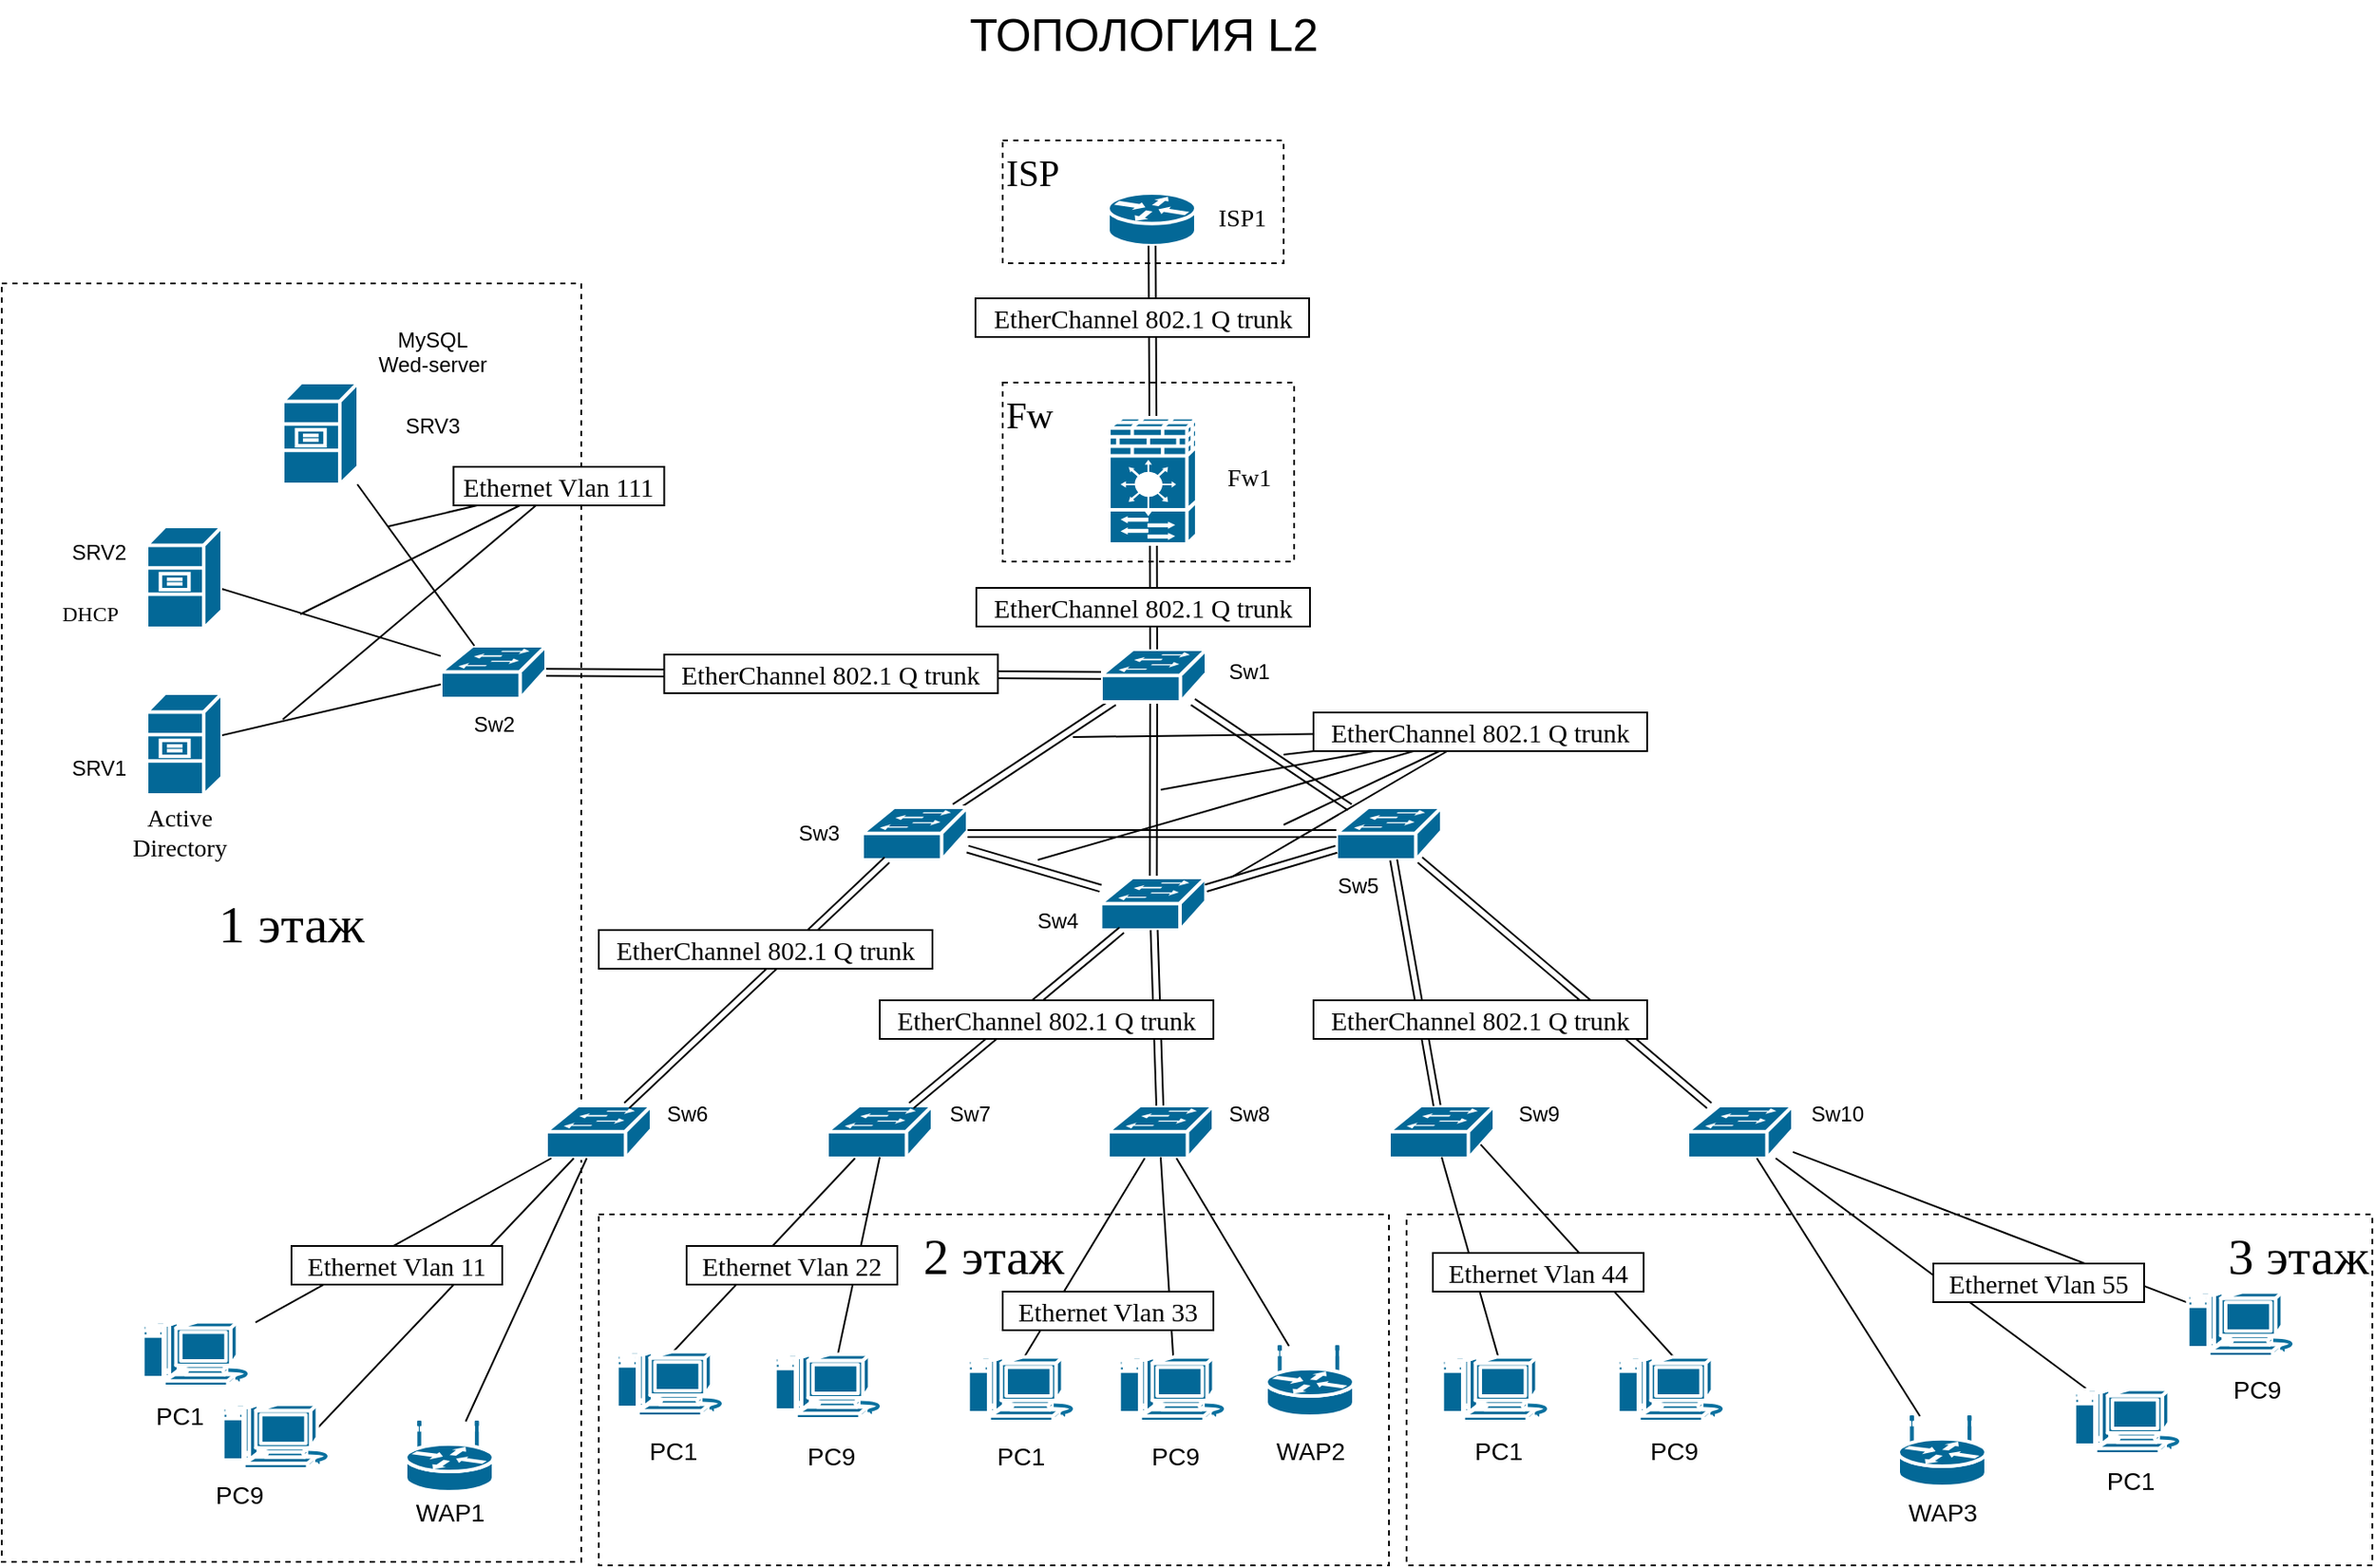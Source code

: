 <mxfile version="24.3.1" type="google">
  <diagram name="Страница — 1" id="L74SnRRmwq9o9S75lbGC">
    <mxGraphModel grid="1" page="1" gridSize="10" guides="1" tooltips="1" connect="1" arrows="1" fold="1" pageScale="1" pageWidth="827" pageHeight="1169" math="0" shadow="0">
      <root>
        <mxCell id="0" />
        <mxCell id="1" parent="0" />
        <mxCell id="Topvc_GikGIYlu4mbmXo-44" value="&lt;div style=&quot;&quot;&gt;&lt;span style=&quot;font-size: 29px; background-color: initial;&quot;&gt;3 этаж&lt;/span&gt;&lt;/div&gt;" style="rounded=0;whiteSpace=wrap;html=1;dashed=1;verticalAlign=top;fontFamily=Times New Roman;align=right;" vertex="1" parent="1">
          <mxGeometry x="510" y="882" width="550" height="200" as="geometry" />
        </mxCell>
        <mxCell id="Topvc_GikGIYlu4mbmXo-43" value="&lt;font style=&quot;font-size: 29px;&quot;&gt;2 этаж&lt;/font&gt;" style="rounded=0;whiteSpace=wrap;html=1;dashed=1;verticalAlign=top;fontFamily=Times New Roman;" vertex="1" parent="1">
          <mxGeometry x="50" y="882" width="450" height="200" as="geometry" />
        </mxCell>
        <mxCell id="Topvc_GikGIYlu4mbmXo-42" value="&lt;font style=&quot;font-size: 30px;&quot; face=&quot;Times New Roman&quot;&gt;1 этаж&lt;/font&gt;" style="rounded=0;whiteSpace=wrap;html=1;dashed=1;" vertex="1" parent="1">
          <mxGeometry x="-290" y="351.5" width="330" height="728.5" as="geometry" />
        </mxCell>
        <mxCell id="Topvc_GikGIYlu4mbmXo-4" value="&lt;font style=&quot;font-size: 21px;&quot; face=&quot;Times New Roman&quot;&gt;Fw&lt;/font&gt;" style="rounded=0;whiteSpace=wrap;html=1;dashed=1;verticalAlign=top;align=left;" vertex="1" parent="1">
          <mxGeometry x="280" y="408" width="166" height="102" as="geometry" />
        </mxCell>
        <mxCell id="Topvc_GikGIYlu4mbmXo-2" value="&lt;font style=&quot;font-size: 21px;&quot; face=&quot;Times New Roman&quot;&gt;ISP&lt;/font&gt;" style="rounded=0;whiteSpace=wrap;html=1;dashed=1;verticalAlign=top;align=left;" vertex="1" parent="1">
          <mxGeometry x="280" y="270" width="160" height="70" as="geometry" />
        </mxCell>
        <mxCell id="QaenVO4siS9VH7mCYYPl-3" value="" style="shape=mxgraph.cisco.routers.wireless_router;sketch=0;html=1;pointerEvents=1;dashed=0;fillColor=#036897;strokeColor=#ffffff;strokeWidth=2;verticalLabelPosition=bottom;verticalAlign=top;align=center;outlineConnect=0;" vertex="1" parent="1">
          <mxGeometry x="-60" y="1000" width="50" height="40" as="geometry" />
        </mxCell>
        <mxCell id="QaenVO4siS9VH7mCYYPl-4" value="" style="shape=mxgraph.cisco.switches.workgroup_switch;sketch=0;html=1;pointerEvents=1;dashed=0;fillColor=#036897;strokeColor=#ffffff;strokeWidth=2;verticalLabelPosition=bottom;verticalAlign=top;align=center;outlineConnect=0;" vertex="1" parent="1">
          <mxGeometry x="20" y="820" width="60" height="30" as="geometry" />
        </mxCell>
        <mxCell id="QaenVO4siS9VH7mCYYPl-14" value="" style="shape=mxgraph.cisco.routers.router;sketch=0;html=1;pointerEvents=1;dashed=0;fillColor=#036897;strokeColor=#ffffff;strokeWidth=2;verticalLabelPosition=bottom;verticalAlign=top;align=center;outlineConnect=0;" vertex="1" parent="1">
          <mxGeometry x="340" y="300" width="50" height="30" as="geometry" />
        </mxCell>
        <mxCell id="QaenVO4siS9VH7mCYYPl-16" value="" style="shape=mxgraph.cisco.switches.workgroup_switch;sketch=0;html=1;pointerEvents=1;dashed=0;fillColor=#036897;strokeColor=#ffffff;strokeWidth=2;verticalLabelPosition=bottom;verticalAlign=top;align=center;outlineConnect=0;" vertex="1" parent="1">
          <mxGeometry x="180" y="820" width="60" height="30" as="geometry" />
        </mxCell>
        <mxCell id="QaenVO4siS9VH7mCYYPl-17" value="" style="shape=mxgraph.cisco.switches.workgroup_switch;sketch=0;html=1;pointerEvents=1;dashed=0;fillColor=#036897;strokeColor=#ffffff;strokeWidth=2;verticalLabelPosition=bottom;verticalAlign=top;align=center;outlineConnect=0;" vertex="1" parent="1">
          <mxGeometry x="340" y="820" width="60" height="30" as="geometry" />
        </mxCell>
        <mxCell id="QaenVO4siS9VH7mCYYPl-18" value="" style="shape=mxgraph.cisco.switches.workgroup_switch;sketch=0;html=1;pointerEvents=1;dashed=0;fillColor=#036897;strokeColor=#ffffff;strokeWidth=2;verticalLabelPosition=bottom;verticalAlign=top;align=center;outlineConnect=0;" vertex="1" parent="1">
          <mxGeometry x="500" y="820" width="60" height="30" as="geometry" />
        </mxCell>
        <mxCell id="QaenVO4siS9VH7mCYYPl-19" value="" style="shape=mxgraph.cisco.switches.workgroup_switch;sketch=0;html=1;pointerEvents=1;dashed=0;fillColor=#036897;strokeColor=#ffffff;strokeWidth=2;verticalLabelPosition=bottom;verticalAlign=top;align=center;outlineConnect=0;" vertex="1" parent="1">
          <mxGeometry x="670" y="820" width="60" height="30" as="geometry" />
        </mxCell>
        <mxCell id="QaenVO4siS9VH7mCYYPl-20" value="" style="shape=mxgraph.cisco.routers.wireless_router;sketch=0;html=1;pointerEvents=1;dashed=0;fillColor=#036897;strokeColor=#ffffff;strokeWidth=2;verticalLabelPosition=bottom;verticalAlign=top;align=center;outlineConnect=0;" vertex="1" parent="1">
          <mxGeometry x="790" y="997" width="50" height="40" as="geometry" />
        </mxCell>
        <mxCell id="QaenVO4siS9VH7mCYYPl-21" value="" style="shape=mxgraph.cisco.routers.wireless_router;sketch=0;html=1;pointerEvents=1;dashed=0;fillColor=#036897;strokeColor=#ffffff;strokeWidth=2;verticalLabelPosition=bottom;verticalAlign=top;align=center;outlineConnect=0;" vertex="1" parent="1">
          <mxGeometry x="430" y="957" width="50" height="40" as="geometry" />
        </mxCell>
        <mxCell id="QaenVO4siS9VH7mCYYPl-34" value="" style="endArrow=none;html=1;rounded=0;shape=link;" edge="1" parent="1" source="SH7mHOmY0YoXLgwf_8YF-17" target="mweBj8knnKhivHX_sm4Q-7">
          <mxGeometry width="50" height="50" relative="1" as="geometry">
            <mxPoint x="430" y="640" as="sourcePoint" />
            <mxPoint x="480" y="590" as="targetPoint" />
          </mxGeometry>
        </mxCell>
        <mxCell id="QaenVO4siS9VH7mCYYPl-35" value="" style="endArrow=none;html=1;rounded=0;shape=link;" edge="1" parent="1" source="mweBj8knnKhivHX_sm4Q-6" target="SH7mHOmY0YoXLgwf_8YF-17">
          <mxGeometry width="50" height="50" relative="1" as="geometry">
            <mxPoint x="210" y="600" as="sourcePoint" />
            <mxPoint x="260" y="550" as="targetPoint" />
          </mxGeometry>
        </mxCell>
        <mxCell id="QaenVO4siS9VH7mCYYPl-38" style="edgeStyle=orthogonalEdgeStyle;rounded=0;orthogonalLoop=1;jettySize=auto;html=1;exitX=0.5;exitY=1;exitDx=0;exitDy=0;exitPerimeter=0;" edge="1" parent="1" source="QaenVO4siS9VH7mCYYPl-21" target="QaenVO4siS9VH7mCYYPl-21">
          <mxGeometry relative="1" as="geometry" />
        </mxCell>
        <mxCell id="QaenVO4siS9VH7mCYYPl-40" value="" style="endArrow=none;html=1;rounded=0;shape=link;" edge="1" parent="1" source="mweBj8knnKhivHX_sm4Q-8" target="SH7mHOmY0YoXLgwf_8YF-17">
          <mxGeometry width="50" height="50" relative="1" as="geometry">
            <mxPoint x="230" y="600" as="sourcePoint" />
            <mxPoint x="280" y="550" as="targetPoint" />
          </mxGeometry>
        </mxCell>
        <mxCell id="QaenVO4siS9VH7mCYYPl-41" value="" style="endArrow=none;html=1;rounded=0;entryX=0.5;entryY=1;entryDx=0;entryDy=0;entryPerimeter=0;" edge="1" parent="1" source="QaenVO4siS9VH7mCYYPl-4" target="hCA_CuVUp_1DTXwcT2jg-3">
          <mxGeometry width="50" height="50" relative="1" as="geometry">
            <mxPoint x="-10" y="1008.741" as="sourcePoint" />
            <mxPoint x="5" y="960" as="targetPoint" />
          </mxGeometry>
        </mxCell>
        <mxCell id="QaenVO4siS9VH7mCYYPl-42" value="" style="endArrow=none;html=1;rounded=0;" edge="1" parent="1" source="QaenVO4siS9VH7mCYYPl-4" target="hCA_CuVUp_1DTXwcT2jg-2">
          <mxGeometry width="50" height="50" relative="1" as="geometry">
            <mxPoint x="-10" y="1015" as="sourcePoint" />
            <mxPoint x="-79.25" y="980" as="targetPoint" />
          </mxGeometry>
        </mxCell>
        <mxCell id="QaenVO4siS9VH7mCYYPl-43" value="" style="endArrow=none;html=1;rounded=0;" edge="1" parent="1" source="QaenVO4siS9VH7mCYYPl-3" target="QaenVO4siS9VH7mCYYPl-4">
          <mxGeometry width="50" height="50" relative="1" as="geometry">
            <mxPoint x="160" y="990" as="sourcePoint" />
            <mxPoint x="7.772" y="1000" as="targetPoint" />
          </mxGeometry>
        </mxCell>
        <mxCell id="QaenVO4siS9VH7mCYYPl-44" value="" style="endArrow=none;html=1;rounded=0;exitX=0.5;exitY=0.01;exitDx=0;exitDy=0;exitPerimeter=0;" edge="1" parent="1" source="hCA_CuVUp_1DTXwcT2jg-4" target="QaenVO4siS9VH7mCYYPl-16">
          <mxGeometry width="50" height="50" relative="1" as="geometry">
            <mxPoint x="140" y="940" as="sourcePoint" />
            <mxPoint x="310" y="840" as="targetPoint" />
          </mxGeometry>
        </mxCell>
        <mxCell id="QaenVO4siS9VH7mCYYPl-45" value="" style="endArrow=none;html=1;rounded=0;entryX=0.5;entryY=0.98;entryDx=0;entryDy=0;entryPerimeter=0;" edge="1" parent="1" source="hCA_CuVUp_1DTXwcT2jg-5" target="QaenVO4siS9VH7mCYYPl-16">
          <mxGeometry width="50" height="50" relative="1" as="geometry">
            <mxPoint x="335" y="930.0" as="sourcePoint" />
            <mxPoint x="420" y="720" as="targetPoint" />
          </mxGeometry>
        </mxCell>
        <mxCell id="QaenVO4siS9VH7mCYYPl-46" value="" style="endArrow=none;html=1;rounded=0;exitX=0.5;exitY=0.01;exitDx=0;exitDy=0;exitPerimeter=0;" edge="1" parent="1" source="hCA_CuVUp_1DTXwcT2jg-6" target="QaenVO4siS9VH7mCYYPl-17">
          <mxGeometry width="50" height="50" relative="1" as="geometry">
            <mxPoint x="380" y="780" as="sourcePoint" />
            <mxPoint x="430" y="730" as="targetPoint" />
          </mxGeometry>
        </mxCell>
        <mxCell id="QaenVO4siS9VH7mCYYPl-47" value="" style="endArrow=none;html=1;rounded=0;entryX=0.5;entryY=0.98;entryDx=0;entryDy=0;entryPerimeter=0;" edge="1" parent="1" source="hCA_CuVUp_1DTXwcT2jg-7" target="QaenVO4siS9VH7mCYYPl-17">
          <mxGeometry width="50" height="50" relative="1" as="geometry">
            <mxPoint x="508.671" y="930.0" as="sourcePoint" />
            <mxPoint x="470" y="830" as="targetPoint" />
          </mxGeometry>
        </mxCell>
        <mxCell id="QaenVO4siS9VH7mCYYPl-48" value="" style="endArrow=none;html=1;rounded=0;exitX=0.5;exitY=0.01;exitDx=0;exitDy=0;exitPerimeter=0;entryX=0.5;entryY=0.98;entryDx=0;entryDy=0;entryPerimeter=0;" edge="1" parent="1" source="hCA_CuVUp_1DTXwcT2jg-8" target="QaenVO4siS9VH7mCYYPl-18">
          <mxGeometry width="50" height="50" relative="1" as="geometry">
            <mxPoint x="400" y="800" as="sourcePoint" />
            <mxPoint x="450" y="750" as="targetPoint" />
          </mxGeometry>
        </mxCell>
        <mxCell id="QaenVO4siS9VH7mCYYPl-49" value="" style="endArrow=none;html=1;rounded=0;exitX=0.5;exitY=0.01;exitDx=0;exitDy=0;exitPerimeter=0;entryX=0.87;entryY=0.74;entryDx=0;entryDy=0;entryPerimeter=0;" edge="1" parent="1" source="hCA_CuVUp_1DTXwcT2jg-9" target="QaenVO4siS9VH7mCYYPl-18">
          <mxGeometry width="50" height="50" relative="1" as="geometry">
            <mxPoint x="410" y="810" as="sourcePoint" />
            <mxPoint x="460" y="760" as="targetPoint" />
          </mxGeometry>
        </mxCell>
        <mxCell id="QaenVO4siS9VH7mCYYPl-50" value="" style="endArrow=none;html=1;rounded=0;" edge="1" parent="1" source="hCA_CuVUp_1DTXwcT2jg-10" target="QaenVO4siS9VH7mCYYPl-19">
          <mxGeometry width="50" height="50" relative="1" as="geometry">
            <mxPoint x="330" y="880" as="sourcePoint" />
            <mxPoint x="380" y="830" as="targetPoint" />
          </mxGeometry>
        </mxCell>
        <mxCell id="QaenVO4siS9VH7mCYYPl-51" value="" style="endArrow=none;html=1;rounded=0;" edge="1" parent="1" source="QaenVO4siS9VH7mCYYPl-19" target="hCA_CuVUp_1DTXwcT2jg-11">
          <mxGeometry width="50" height="50" relative="1" as="geometry">
            <mxPoint x="340" y="890" as="sourcePoint" />
            <mxPoint x="930" y="800" as="targetPoint" />
          </mxGeometry>
        </mxCell>
        <mxCell id="QaenVO4siS9VH7mCYYPl-52" value="" style="endArrow=none;html=1;rounded=0;" edge="1" parent="1" source="QaenVO4siS9VH7mCYYPl-20" target="QaenVO4siS9VH7mCYYPl-19">
          <mxGeometry width="50" height="50" relative="1" as="geometry">
            <mxPoint x="350" y="900" as="sourcePoint" />
            <mxPoint x="400" y="850" as="targetPoint" />
          </mxGeometry>
        </mxCell>
        <mxCell id="hCA_CuVUp_1DTXwcT2jg-2" value="" style="shape=mxgraph.cisco.computers_and_peripherals.macintosh;sketch=0;html=1;pointerEvents=1;dashed=0;fillColor=#036897;strokeColor=#ffffff;strokeWidth=2;verticalLabelPosition=bottom;verticalAlign=top;align=center;outlineConnect=0;" vertex="1" parent="1">
          <mxGeometry x="-210" y="943" width="64.5" height="37" as="geometry" />
        </mxCell>
        <mxCell id="hCA_CuVUp_1DTXwcT2jg-3" value="" style="shape=mxgraph.cisco.computers_and_peripherals.macintosh;sketch=0;html=1;pointerEvents=1;dashed=0;fillColor=#036897;strokeColor=#ffffff;strokeWidth=2;verticalLabelPosition=bottom;verticalAlign=top;align=center;outlineConnect=0;" vertex="1" parent="1">
          <mxGeometry x="-164.5" y="990" width="64.5" height="37" as="geometry" />
        </mxCell>
        <mxCell id="hCA_CuVUp_1DTXwcT2jg-4" value="" style="shape=mxgraph.cisco.computers_and_peripherals.macintosh;sketch=0;html=1;pointerEvents=1;dashed=0;fillColor=#036897;strokeColor=#ffffff;strokeWidth=2;verticalLabelPosition=bottom;verticalAlign=top;align=center;outlineConnect=0;" vertex="1" parent="1">
          <mxGeometry x="60" y="960" width="64.5" height="37" as="geometry" />
        </mxCell>
        <mxCell id="hCA_CuVUp_1DTXwcT2jg-5" value="" style="shape=mxgraph.cisco.computers_and_peripherals.macintosh;sketch=0;html=1;pointerEvents=1;dashed=0;fillColor=#036897;strokeColor=#ffffff;strokeWidth=2;verticalLabelPosition=bottom;verticalAlign=top;align=center;outlineConnect=0;" vertex="1" parent="1">
          <mxGeometry x="150" y="961.5" width="64.5" height="37" as="geometry" />
        </mxCell>
        <mxCell id="hCA_CuVUp_1DTXwcT2jg-6" value="" style="shape=mxgraph.cisco.computers_and_peripherals.macintosh;sketch=0;html=1;pointerEvents=1;dashed=0;fillColor=#036897;strokeColor=#ffffff;strokeWidth=2;verticalLabelPosition=bottom;verticalAlign=top;align=center;outlineConnect=0;" vertex="1" parent="1">
          <mxGeometry x="260" y="963" width="64.5" height="37" as="geometry" />
        </mxCell>
        <mxCell id="hCA_CuVUp_1DTXwcT2jg-7" value="" style="shape=mxgraph.cisco.computers_and_peripherals.macintosh;sketch=0;html=1;pointerEvents=1;dashed=0;fillColor=#036897;strokeColor=#ffffff;strokeWidth=2;verticalLabelPosition=bottom;verticalAlign=top;align=center;outlineConnect=0;" vertex="1" parent="1">
          <mxGeometry x="346" y="963" width="64.5" height="37" as="geometry" />
        </mxCell>
        <mxCell id="hCA_CuVUp_1DTXwcT2jg-8" value="" style="shape=mxgraph.cisco.computers_and_peripherals.macintosh;sketch=0;html=1;pointerEvents=1;dashed=0;fillColor=#036897;strokeColor=#ffffff;strokeWidth=2;verticalLabelPosition=bottom;verticalAlign=top;align=center;outlineConnect=0;" vertex="1" parent="1">
          <mxGeometry x="530" y="963" width="64.5" height="37" as="geometry" />
        </mxCell>
        <mxCell id="hCA_CuVUp_1DTXwcT2jg-9" value="" style="shape=mxgraph.cisco.computers_and_peripherals.macintosh;sketch=0;html=1;pointerEvents=1;dashed=0;fillColor=#036897;strokeColor=#ffffff;strokeWidth=2;verticalLabelPosition=bottom;verticalAlign=top;align=center;outlineConnect=0;" vertex="1" parent="1">
          <mxGeometry x="630" y="963" width="64.5" height="37" as="geometry" />
        </mxCell>
        <mxCell id="hCA_CuVUp_1DTXwcT2jg-10" value="" style="shape=mxgraph.cisco.computers_and_peripherals.macintosh;sketch=0;html=1;pointerEvents=1;dashed=0;fillColor=#036897;strokeColor=#ffffff;strokeWidth=2;verticalLabelPosition=bottom;verticalAlign=top;align=center;outlineConnect=0;" vertex="1" parent="1">
          <mxGeometry x="954.5" y="926" width="64.5" height="37" as="geometry" />
        </mxCell>
        <mxCell id="hCA_CuVUp_1DTXwcT2jg-11" value="" style="shape=mxgraph.cisco.computers_and_peripherals.macintosh;sketch=0;html=1;pointerEvents=1;dashed=0;fillColor=#036897;strokeColor=#ffffff;strokeWidth=2;verticalLabelPosition=bottom;verticalAlign=top;align=center;outlineConnect=0;" vertex="1" parent="1">
          <mxGeometry x="890" y="981.5" width="64.5" height="37" as="geometry" />
        </mxCell>
        <mxCell id="SH7mHOmY0YoXLgwf_8YF-3" value="" style="endArrow=none;html=1;rounded=0;" edge="1" parent="1" source="QaenVO4siS9VH7mCYYPl-21" target="QaenVO4siS9VH7mCYYPl-17">
          <mxGeometry width="50" height="50" relative="1" as="geometry">
            <mxPoint x="522" y="943" as="sourcePoint" />
            <mxPoint x="490" y="849" as="targetPoint" />
          </mxGeometry>
        </mxCell>
        <mxCell id="SH7mHOmY0YoXLgwf_8YF-6" value="" style="shape=mxgraph.cisco.switches.workgroup_switch;sketch=0;html=1;pointerEvents=1;dashed=0;fillColor=#036897;strokeColor=#ffffff;strokeWidth=2;verticalLabelPosition=bottom;verticalAlign=top;align=center;outlineConnect=0;" vertex="1" parent="1">
          <mxGeometry x="-40" y="558" width="60" height="30" as="geometry" />
        </mxCell>
        <mxCell id="SH7mHOmY0YoXLgwf_8YF-9" value="" style="endArrow=none;html=1;rounded=0;shape=link;" edge="1" parent="1" source="Topvc_GikGIYlu4mbmXo-9" target="SH7mHOmY0YoXLgwf_8YF-6">
          <mxGeometry width="50" height="50" relative="1" as="geometry">
            <mxPoint x="850" y="630" as="sourcePoint" />
            <mxPoint x="900" y="580" as="targetPoint" />
          </mxGeometry>
        </mxCell>
        <mxCell id="SH7mHOmY0YoXLgwf_8YF-10" value="" style="shape=mxgraph.cisco.servers.file_server;sketch=0;html=1;pointerEvents=1;dashed=0;fillColor=#036897;strokeColor=#ffffff;strokeWidth=2;verticalLabelPosition=bottom;verticalAlign=top;align=center;outlineConnect=0;" vertex="1" parent="1">
          <mxGeometry x="-207.5" y="490" width="43" height="58" as="geometry" />
        </mxCell>
        <mxCell id="SH7mHOmY0YoXLgwf_8YF-11" value="" style="shape=mxgraph.cisco.servers.file_server;sketch=0;html=1;pointerEvents=1;dashed=0;fillColor=#036897;strokeColor=#ffffff;strokeWidth=2;verticalLabelPosition=bottom;verticalAlign=top;align=center;outlineConnect=0;" vertex="1" parent="1">
          <mxGeometry x="-130" y="408" width="43" height="58" as="geometry" />
        </mxCell>
        <mxCell id="SH7mHOmY0YoXLgwf_8YF-12" value="" style="shape=mxgraph.cisco.servers.file_server;sketch=0;html=1;pointerEvents=1;dashed=0;fillColor=#036897;strokeColor=#ffffff;strokeWidth=2;verticalLabelPosition=bottom;verticalAlign=top;align=center;outlineConnect=0;" vertex="1" parent="1">
          <mxGeometry x="-207.5" y="585" width="43" height="58" as="geometry" />
        </mxCell>
        <mxCell id="SH7mHOmY0YoXLgwf_8YF-13" value="" style="endArrow=none;html=1;rounded=0;" edge="1" parent="1" source="SH7mHOmY0YoXLgwf_8YF-6" target="SH7mHOmY0YoXLgwf_8YF-10">
          <mxGeometry width="50" height="50" relative="1" as="geometry">
            <mxPoint x="-7" y="615" as="sourcePoint" />
            <mxPoint x="43" y="565" as="targetPoint" />
          </mxGeometry>
        </mxCell>
        <mxCell id="SH7mHOmY0YoXLgwf_8YF-14" value="" style="endArrow=none;html=1;rounded=0;" edge="1" parent="1" source="SH7mHOmY0YoXLgwf_8YF-6" target="SH7mHOmY0YoXLgwf_8YF-11">
          <mxGeometry width="50" height="50" relative="1" as="geometry">
            <mxPoint x="-37" y="605" as="sourcePoint" />
            <mxPoint x="13" y="555" as="targetPoint" />
          </mxGeometry>
        </mxCell>
        <mxCell id="SH7mHOmY0YoXLgwf_8YF-15" value="" style="endArrow=none;html=1;rounded=0;" edge="1" parent="1" source="SH7mHOmY0YoXLgwf_8YF-6" target="SH7mHOmY0YoXLgwf_8YF-12">
          <mxGeometry width="50" height="50" relative="1" as="geometry">
            <mxPoint x="-27" y="615" as="sourcePoint" />
            <mxPoint x="23" y="565" as="targetPoint" />
          </mxGeometry>
        </mxCell>
        <mxCell id="SH7mHOmY0YoXLgwf_8YF-17" value="" style="shape=mxgraph.cisco.switches.workgroup_switch;sketch=0;html=1;pointerEvents=1;dashed=0;fillColor=#036897;strokeColor=#ffffff;strokeWidth=2;verticalLabelPosition=bottom;verticalAlign=top;align=center;outlineConnect=0;" vertex="1" parent="1">
          <mxGeometry x="336" y="560" width="60" height="30" as="geometry" />
        </mxCell>
        <mxCell id="SH7mHOmY0YoXLgwf_8YF-28" value="" style="endArrow=none;html=1;rounded=0;shape=link;" edge="1" parent="1" source="SH7mHOmY0YoXLgwf_8YF-17" target="mweBj8knnKhivHX_sm4Q-1">
          <mxGeometry width="50" height="50" relative="1" as="geometry">
            <mxPoint x="230" y="550" as="sourcePoint" />
            <mxPoint x="366" y="500" as="targetPoint" />
          </mxGeometry>
        </mxCell>
        <mxCell id="SH7mHOmY0YoXLgwf_8YF-29" value="" style="endArrow=none;html=1;rounded=0;shape=link;" edge="1" parent="1" source="mweBj8knnKhivHX_sm4Q-1" target="QaenVO4siS9VH7mCYYPl-14">
          <mxGeometry width="50" height="50" relative="1" as="geometry">
            <mxPoint x="366" y="440" as="sourcePoint" />
            <mxPoint x="280" y="430" as="targetPoint" />
          </mxGeometry>
        </mxCell>
        <mxCell id="mweBj8knnKhivHX_sm4Q-1" value="" style="shape=mxgraph.cisco.controllers_and_modules.firewall_service_module_(fwsm);sketch=0;html=1;pointerEvents=1;dashed=0;fillColor=#036897;strokeColor=#ffffff;strokeWidth=2;verticalLabelPosition=bottom;verticalAlign=top;align=center;outlineConnect=0;" vertex="1" parent="1">
          <mxGeometry x="340.5" y="428" width="50.5" height="72" as="geometry" />
        </mxCell>
        <mxCell id="mweBj8knnKhivHX_sm4Q-3" value="&lt;a style=&quot;box-sizing: border-box; transition: all 0.1s ease-in-out 0s; text-decoration-line: none; outline: 0px; text-align: left; white-space: normal;&quot; rel=&quot;noopener&quot; target=&quot;_blank&quot; href=&quot;https://encyclopedia.kaspersky.ru/glossary/active-directory/&quot;&gt;&lt;font face=&quot;Times New Roman&quot; style=&quot;font-size: 14px;&quot; color=&quot;#000000&quot;&gt;Active Directory&lt;/font&gt;&lt;/a&gt;" style="text;html=1;align=center;verticalAlign=middle;resizable=0;points=[];autosize=1;strokeColor=none;fillColor=none;" vertex="1" parent="1">
          <mxGeometry x="-249.5" y="650" width="120" height="30" as="geometry" />
        </mxCell>
        <mxCell id="mweBj8knnKhivHX_sm4Q-4" value="&lt;font face=&quot;Times New Roman&quot;&gt;DHCP&lt;/font&gt;" style="text;html=1;align=center;verticalAlign=middle;resizable=0;points=[];autosize=1;strokeColor=none;fillColor=none;" vertex="1" parent="1">
          <mxGeometry x="-270" y="525" width="60" height="30" as="geometry" />
        </mxCell>
        <mxCell id="mweBj8knnKhivHX_sm4Q-5" value="MySQL&lt;div&gt;Wed-server&lt;/div&gt;&lt;div&gt;&lt;br&gt;&lt;/div&gt;" style="text;html=1;align=center;verticalAlign=middle;resizable=0;points=[];autosize=1;strokeColor=none;fillColor=none;" vertex="1" parent="1">
          <mxGeometry x="-90" y="368" width="90" height="60" as="geometry" />
        </mxCell>
        <mxCell id="mweBj8knnKhivHX_sm4Q-6" value="" style="shape=mxgraph.cisco.switches.workgroup_switch;sketch=0;html=1;pointerEvents=1;dashed=0;fillColor=#036897;strokeColor=#ffffff;strokeWidth=2;verticalLabelPosition=bottom;verticalAlign=top;align=center;outlineConnect=0;" vertex="1" parent="1">
          <mxGeometry x="200" y="650" width="60" height="30" as="geometry" />
        </mxCell>
        <mxCell id="mweBj8knnKhivHX_sm4Q-7" value="" style="shape=mxgraph.cisco.switches.workgroup_switch;sketch=0;html=1;pointerEvents=1;dashed=0;fillColor=#036897;strokeColor=#ffffff;strokeWidth=2;verticalLabelPosition=bottom;verticalAlign=top;align=center;outlineConnect=0;" vertex="1" parent="1">
          <mxGeometry x="335.75" y="690" width="60" height="30" as="geometry" />
        </mxCell>
        <mxCell id="mweBj8knnKhivHX_sm4Q-8" value="" style="shape=mxgraph.cisco.switches.workgroup_switch;sketch=0;html=1;pointerEvents=1;dashed=0;fillColor=#036897;strokeColor=#ffffff;strokeWidth=2;verticalLabelPosition=bottom;verticalAlign=top;align=center;outlineConnect=0;" vertex="1" parent="1">
          <mxGeometry x="470" y="650" width="60" height="30" as="geometry" />
        </mxCell>
        <mxCell id="mweBj8knnKhivHX_sm4Q-10" value="" style="endArrow=none;html=1;rounded=0;shape=link;" edge="1" parent="1" source="mweBj8knnKhivHX_sm4Q-6" target="mweBj8knnKhivHX_sm4Q-8">
          <mxGeometry width="50" height="50" relative="1" as="geometry">
            <mxPoint x="-190" y="700" as="sourcePoint" />
            <mxPoint x="-140" y="650" as="targetPoint" />
          </mxGeometry>
        </mxCell>
        <mxCell id="mweBj8knnKhivHX_sm4Q-12" value="" style="endArrow=none;html=1;rounded=0;shape=link;" edge="1" parent="1" source="mweBj8knnKhivHX_sm4Q-7" target="mweBj8knnKhivHX_sm4Q-8">
          <mxGeometry width="50" height="50" relative="1" as="geometry">
            <mxPoint x="-130" y="710" as="sourcePoint" />
            <mxPoint x="-80" y="660" as="targetPoint" />
          </mxGeometry>
        </mxCell>
        <mxCell id="mweBj8knnKhivHX_sm4Q-23" value="&lt;font style=&quot;font-size: 14px;&quot; face=&quot;Times New Roman&quot;&gt;ISP1&lt;/font&gt;" style="text;html=1;align=center;verticalAlign=middle;resizable=0;points=[];autosize=1;strokeColor=none;fillColor=none;" vertex="1" parent="1">
          <mxGeometry x="391" y="300" width="50" height="30" as="geometry" />
        </mxCell>
        <mxCell id="mweBj8knnKhivHX_sm4Q-24" value="&lt;font face=&quot;Times New Roman&quot; style=&quot;font-size: 14px;&quot;&gt;Fw1&lt;/font&gt;" style="text;html=1;align=center;verticalAlign=middle;resizable=0;points=[];autosize=1;strokeColor=none;fillColor=none;" vertex="1" parent="1">
          <mxGeometry x="395" y="448" width="50" height="30" as="geometry" />
        </mxCell>
        <mxCell id="mweBj8knnKhivHX_sm4Q-25" value="Sw1" style="text;html=1;align=center;verticalAlign=middle;resizable=0;points=[];autosize=1;strokeColor=none;fillColor=none;" vertex="1" parent="1">
          <mxGeometry x="395" y="558" width="50" height="30" as="geometry" />
        </mxCell>
        <mxCell id="mweBj8knnKhivHX_sm4Q-27" value="Sw3" style="text;html=1;align=center;verticalAlign=middle;resizable=0;points=[];autosize=1;strokeColor=none;fillColor=none;" vertex="1" parent="1">
          <mxGeometry x="150" y="650" width="50" height="30" as="geometry" />
        </mxCell>
        <mxCell id="mweBj8knnKhivHX_sm4Q-28" value="Sw4" style="text;html=1;align=center;verticalAlign=middle;resizable=0;points=[];autosize=1;strokeColor=none;fillColor=none;" vertex="1" parent="1">
          <mxGeometry x="285.75" y="700" width="50" height="30" as="geometry" />
        </mxCell>
        <mxCell id="mweBj8knnKhivHX_sm4Q-29" value="Sw5" style="text;html=1;align=center;verticalAlign=middle;resizable=0;points=[];autosize=1;strokeColor=none;fillColor=none;" vertex="1" parent="1">
          <mxGeometry x="457" y="680" width="50" height="30" as="geometry" />
        </mxCell>
        <mxCell id="mweBj8knnKhivHX_sm4Q-30" value="Sw2" style="text;html=1;align=center;verticalAlign=middle;resizable=0;points=[];autosize=1;strokeColor=none;fillColor=none;" vertex="1" parent="1">
          <mxGeometry x="-35" y="588" width="50" height="30" as="geometry" />
        </mxCell>
        <mxCell id="mweBj8knnKhivHX_sm4Q-31" value="Sw6" style="text;html=1;align=center;verticalAlign=middle;resizable=0;points=[];autosize=1;strokeColor=none;fillColor=none;" vertex="1" parent="1">
          <mxGeometry x="74.5" y="810" width="50" height="30" as="geometry" />
        </mxCell>
        <mxCell id="mweBj8knnKhivHX_sm4Q-32" value="Sw7" style="text;html=1;align=center;verticalAlign=middle;resizable=0;points=[];autosize=1;strokeColor=none;fillColor=none;" vertex="1" parent="1">
          <mxGeometry x="235.75" y="810" width="50" height="30" as="geometry" />
        </mxCell>
        <mxCell id="mweBj8knnKhivHX_sm4Q-33" value="Sw8" style="text;html=1;align=center;verticalAlign=middle;resizable=0;points=[];autosize=1;strokeColor=none;fillColor=none;" vertex="1" parent="1">
          <mxGeometry x="395" y="810" width="50" height="30" as="geometry" />
        </mxCell>
        <mxCell id="mweBj8knnKhivHX_sm4Q-34" value="Sw9" style="text;html=1;align=center;verticalAlign=middle;resizable=0;points=[];autosize=1;strokeColor=none;fillColor=none;" vertex="1" parent="1">
          <mxGeometry x="560" y="810" width="50" height="30" as="geometry" />
        </mxCell>
        <mxCell id="mweBj8knnKhivHX_sm4Q-35" value="Sw10" style="text;html=1;align=center;verticalAlign=middle;resizable=0;points=[];autosize=1;strokeColor=none;fillColor=none;" vertex="1" parent="1">
          <mxGeometry x="730" y="810" width="50" height="30" as="geometry" />
        </mxCell>
        <mxCell id="mweBj8knnKhivHX_sm4Q-36" value="SRV1" style="text;html=1;align=center;verticalAlign=middle;resizable=0;points=[];autosize=1;strokeColor=none;fillColor=none;" vertex="1" parent="1">
          <mxGeometry x="-260" y="613" width="50" height="30" as="geometry" />
        </mxCell>
        <mxCell id="mweBj8knnKhivHX_sm4Q-37" value="SRV2" style="text;html=1;align=center;verticalAlign=middle;resizable=0;points=[];autosize=1;strokeColor=none;fillColor=none;" vertex="1" parent="1">
          <mxGeometry x="-260" y="490" width="50" height="30" as="geometry" />
        </mxCell>
        <mxCell id="mweBj8knnKhivHX_sm4Q-38" value="SRV3" style="text;html=1;align=center;verticalAlign=middle;resizable=0;points=[];autosize=1;strokeColor=none;fillColor=none;" vertex="1" parent="1">
          <mxGeometry x="-70" y="418" width="50" height="30" as="geometry" />
        </mxCell>
        <mxCell id="mweBj8knnKhivHX_sm4Q-39" value="&lt;font style=&quot;font-size: 14px;&quot;&gt;PC1&lt;/font&gt;" style="text;html=1;align=center;verticalAlign=middle;resizable=0;points=[];autosize=1;strokeColor=none;fillColor=none;" vertex="1" parent="1">
          <mxGeometry x="-214.5" y="981.5" width="50" height="30" as="geometry" />
        </mxCell>
        <mxCell id="mweBj8knnKhivHX_sm4Q-40" value="&lt;font style=&quot;font-size: 14px;&quot;&gt;PC9&lt;/font&gt;" style="text;html=1;align=center;verticalAlign=middle;resizable=0;points=[];autosize=1;strokeColor=none;fillColor=none;" vertex="1" parent="1">
          <mxGeometry x="-180" y="1027" width="50" height="30" as="geometry" />
        </mxCell>
        <mxCell id="mweBj8knnKhivHX_sm4Q-41" value="&lt;font style=&quot;font-size: 14px;&quot;&gt;WAP1&lt;/font&gt;" style="text;html=1;align=center;verticalAlign=middle;resizable=0;points=[];autosize=1;strokeColor=none;fillColor=none;" vertex="1" parent="1">
          <mxGeometry x="-65" y="1037" width="60" height="30" as="geometry" />
        </mxCell>
        <mxCell id="mweBj8knnKhivHX_sm4Q-42" value="&lt;font style=&quot;font-size: 14px;&quot;&gt;WAP2&lt;/font&gt;" style="text;html=1;align=center;verticalAlign=middle;resizable=0;points=[];autosize=1;strokeColor=none;fillColor=none;" vertex="1" parent="1">
          <mxGeometry x="425" y="1002" width="60" height="30" as="geometry" />
        </mxCell>
        <mxCell id="mweBj8knnKhivHX_sm4Q-43" value="&lt;font style=&quot;font-size: 14px;&quot;&gt;WAP3&lt;/font&gt;" style="text;html=1;align=center;verticalAlign=middle;resizable=0;points=[];autosize=1;strokeColor=none;fillColor=none;" vertex="1" parent="1">
          <mxGeometry x="785" y="1037" width="60" height="30" as="geometry" />
        </mxCell>
        <mxCell id="mweBj8knnKhivHX_sm4Q-44" value="&lt;font style=&quot;font-size: 14px;&quot;&gt;PC1&lt;/font&gt;" style="text;html=1;align=center;verticalAlign=middle;resizable=0;points=[];autosize=1;strokeColor=none;fillColor=none;" vertex="1" parent="1">
          <mxGeometry x="67.25" y="1002" width="50" height="30" as="geometry" />
        </mxCell>
        <mxCell id="mweBj8knnKhivHX_sm4Q-45" value="&lt;font style=&quot;font-size: 14px;&quot;&gt;PC1&lt;/font&gt;" style="text;html=1;align=center;verticalAlign=middle;resizable=0;points=[];autosize=1;strokeColor=none;fillColor=none;" vertex="1" parent="1">
          <mxGeometry x="264.5" y="1005" width="50" height="30" as="geometry" />
        </mxCell>
        <mxCell id="mweBj8knnKhivHX_sm4Q-46" value="&lt;font style=&quot;font-size: 14px;&quot;&gt;PC1&lt;/font&gt;" style="text;html=1;align=center;verticalAlign=middle;resizable=0;points=[];autosize=1;strokeColor=none;fillColor=none;" vertex="1" parent="1">
          <mxGeometry x="537.25" y="1002" width="50" height="30" as="geometry" />
        </mxCell>
        <mxCell id="mweBj8knnKhivHX_sm4Q-47" value="&lt;font style=&quot;font-size: 14px;&quot;&gt;PC1&lt;/font&gt;" style="text;html=1;align=center;verticalAlign=middle;resizable=0;points=[];autosize=1;strokeColor=none;fillColor=none;" vertex="1" parent="1">
          <mxGeometry x="897.25" y="1018.5" width="50" height="30" as="geometry" />
        </mxCell>
        <mxCell id="mweBj8knnKhivHX_sm4Q-48" value="&lt;font style=&quot;font-size: 14px;&quot;&gt;PC9&lt;/font&gt;" style="text;html=1;align=center;verticalAlign=middle;resizable=0;points=[];autosize=1;strokeColor=none;fillColor=none;" vertex="1" parent="1">
          <mxGeometry x="157.25" y="1005" width="50" height="30" as="geometry" />
        </mxCell>
        <mxCell id="mweBj8knnKhivHX_sm4Q-49" value="&lt;font style=&quot;font-size: 14px;&quot;&gt;PC9&lt;/font&gt;" style="text;html=1;align=center;verticalAlign=middle;resizable=0;points=[];autosize=1;strokeColor=none;fillColor=none;" vertex="1" parent="1">
          <mxGeometry x="353.25" y="1005" width="50" height="30" as="geometry" />
        </mxCell>
        <mxCell id="mweBj8knnKhivHX_sm4Q-50" value="&lt;font style=&quot;font-size: 14px;&quot;&gt;PC9&lt;/font&gt;" style="text;html=1;align=center;verticalAlign=middle;resizable=0;points=[];autosize=1;strokeColor=none;fillColor=none;" vertex="1" parent="1">
          <mxGeometry x="637.25" y="1002" width="50" height="30" as="geometry" />
        </mxCell>
        <mxCell id="mweBj8knnKhivHX_sm4Q-51" value="&lt;font style=&quot;font-size: 14px;&quot;&gt;PC9&lt;/font&gt;" style="text;html=1;align=center;verticalAlign=middle;resizable=0;points=[];autosize=1;strokeColor=none;fillColor=none;" vertex="1" parent="1">
          <mxGeometry x="969" y="967" width="50" height="30" as="geometry" />
        </mxCell>
        <mxCell id="Topvc_GikGIYlu4mbmXo-1" value="&lt;font style=&quot;font-size: 26px;&quot;&gt;ТОПОЛОГИЯ L2&lt;/font&gt;" style="text;html=1;align=center;verticalAlign=middle;resizable=0;points=[];autosize=1;strokeColor=none;fillColor=none;" vertex="1" parent="1">
          <mxGeometry x="250" y="190" width="220" height="40" as="geometry" />
        </mxCell>
        <mxCell id="Topvc_GikGIYlu4mbmXo-11" value="" style="endArrow=none;html=1;rounded=0;shape=link;" edge="1" parent="1" source="SH7mHOmY0YoXLgwf_8YF-17" target="Topvc_GikGIYlu4mbmXo-9">
          <mxGeometry width="50" height="50" relative="1" as="geometry">
            <mxPoint x="336" y="575" as="sourcePoint" />
            <mxPoint x="20" y="573" as="targetPoint" />
          </mxGeometry>
        </mxCell>
        <mxCell id="Topvc_GikGIYlu4mbmXo-9" value="&lt;span style=&quot;font-family: &amp;quot;Times New Roman&amp;quot;; text-wrap: nowrap;&quot;&gt;&lt;font style=&quot;font-size: 15px;&quot;&gt;EtherChannel 802.1 Q trunk&lt;/font&gt;&lt;/span&gt;" style="rounded=0;whiteSpace=wrap;html=1;" vertex="1" parent="1">
          <mxGeometry x="87.25" y="563" width="190" height="22" as="geometry" />
        </mxCell>
        <mxCell id="Topvc_GikGIYlu4mbmXo-14" value="&lt;span style=&quot;font-family: &amp;quot;Times New Roman&amp;quot;; text-wrap: nowrap;&quot;&gt;&lt;font style=&quot;font-size: 15px;&quot;&gt;EtherChannel 802.1 Q trunk&lt;/font&gt;&lt;/span&gt;" style="rounded=0;whiteSpace=wrap;html=1;" vertex="1" parent="1">
          <mxGeometry x="457" y="596" width="190" height="22" as="geometry" />
        </mxCell>
        <mxCell id="Topvc_GikGIYlu4mbmXo-16" value="" style="endArrow=none;html=1;rounded=0;" edge="1" parent="1" target="Topvc_GikGIYlu4mbmXo-14">
          <mxGeometry width="50" height="50" relative="1" as="geometry">
            <mxPoint x="440" y="620" as="sourcePoint" />
            <mxPoint x="80" y="700" as="targetPoint" />
          </mxGeometry>
        </mxCell>
        <mxCell id="Topvc_GikGIYlu4mbmXo-17" value="" style="endArrow=none;html=1;rounded=0;" edge="1" parent="1" target="Topvc_GikGIYlu4mbmXo-14">
          <mxGeometry width="50" height="50" relative="1" as="geometry">
            <mxPoint x="320" y="610" as="sourcePoint" />
            <mxPoint x="20" y="680" as="targetPoint" />
          </mxGeometry>
        </mxCell>
        <mxCell id="Topvc_GikGIYlu4mbmXo-18" value="" style="endArrow=none;html=1;rounded=0;" edge="1" parent="1" target="Topvc_GikGIYlu4mbmXo-14">
          <mxGeometry width="50" height="50" relative="1" as="geometry">
            <mxPoint x="370" y="640" as="sourcePoint" />
            <mxPoint x="60" y="660" as="targetPoint" />
          </mxGeometry>
        </mxCell>
        <mxCell id="mweBj8knnKhivHX_sm4Q-11" value="" style="endArrow=none;html=1;rounded=0;shape=link;" edge="1" parent="1" source="mweBj8knnKhivHX_sm4Q-7" target="mweBj8knnKhivHX_sm4Q-6">
          <mxGeometry width="50" height="50" relative="1" as="geometry">
            <mxPoint x="-160" y="640" as="sourcePoint" />
            <mxPoint x="-110" y="590" as="targetPoint" />
          </mxGeometry>
        </mxCell>
        <mxCell id="Topvc_GikGIYlu4mbmXo-37" value="&lt;span style=&quot;text-wrap: nowrap;&quot;&gt;&lt;font style=&quot;font-size: 15px;&quot; face=&quot;Times New Roman&quot;&gt;Ethernet Vlan 111&lt;/font&gt;&lt;/span&gt;" style="rounded=0;whiteSpace=wrap;html=1;" vertex="1" parent="1">
          <mxGeometry x="-32.75" y="456" width="120" height="22" as="geometry" />
        </mxCell>
        <mxCell id="Topvc_GikGIYlu4mbmXo-38" value="" style="endArrow=none;html=1;rounded=0;" edge="1" parent="1" target="Topvc_GikGIYlu4mbmXo-37">
          <mxGeometry width="50" height="50" relative="1" as="geometry">
            <mxPoint x="-70" y="490" as="sourcePoint" />
            <mxPoint x="-250" y="740" as="targetPoint" />
          </mxGeometry>
        </mxCell>
        <mxCell id="Topvc_GikGIYlu4mbmXo-39" value="" style="endArrow=none;html=1;rounded=0;" edge="1" parent="1" target="Topvc_GikGIYlu4mbmXo-37">
          <mxGeometry width="50" height="50" relative="1" as="geometry">
            <mxPoint x="-120" y="540" as="sourcePoint" />
            <mxPoint x="-250" y="740" as="targetPoint" />
          </mxGeometry>
        </mxCell>
        <mxCell id="Topvc_GikGIYlu4mbmXo-40" value="" style="endArrow=none;html=1;rounded=0;" edge="1" parent="1" target="Topvc_GikGIYlu4mbmXo-37">
          <mxGeometry width="50" height="50" relative="1" as="geometry">
            <mxPoint x="-130" y="600" as="sourcePoint" />
            <mxPoint x="-90" y="720" as="targetPoint" />
          </mxGeometry>
        </mxCell>
        <mxCell id="Nj8tSS0Ux1PCsYFSFlfy-1" value="" style="endArrow=none;html=1;rounded=0;shape=link;" edge="1" parent="1" source="QaenVO4siS9VH7mCYYPl-4" target="mweBj8knnKhivHX_sm4Q-6">
          <mxGeometry width="50" height="50" relative="1" as="geometry">
            <mxPoint x="60" y="840" as="sourcePoint" />
            <mxPoint x="110" y="790" as="targetPoint" />
          </mxGeometry>
        </mxCell>
        <mxCell id="Topvc_GikGIYlu4mbmXo-31" value="&lt;span style=&quot;text-wrap: nowrap;&quot;&gt;&lt;font style=&quot;font-size: 15px;&quot; face=&quot;Times New Roman&quot;&gt;Ethernet Vlan 11&lt;/font&gt;&lt;/span&gt;" style="rounded=0;whiteSpace=wrap;html=1;" vertex="1" parent="1">
          <mxGeometry x="-125" y="900" width="120" height="22" as="geometry" />
        </mxCell>
        <mxCell id="Nj8tSS0Ux1PCsYFSFlfy-2" value="" style="endArrow=none;html=1;rounded=0;shape=link;" edge="1" parent="1" source="QaenVO4siS9VH7mCYYPl-16" target="mweBj8knnKhivHX_sm4Q-7">
          <mxGeometry width="50" height="50" relative="1" as="geometry">
            <mxPoint x="270" y="790" as="sourcePoint" />
            <mxPoint x="320" y="740" as="targetPoint" />
          </mxGeometry>
        </mxCell>
        <mxCell id="Topvc_GikGIYlu4mbmXo-32" value="&lt;span style=&quot;text-wrap: nowrap;&quot;&gt;&lt;font style=&quot;font-size: 15px;&quot; face=&quot;Times New Roman&quot;&gt;Ethernet Vlan 22&lt;/font&gt;&lt;/span&gt;" style="rounded=0;whiteSpace=wrap;html=1;" vertex="1" parent="1">
          <mxGeometry x="100" y="900" width="120" height="22" as="geometry" />
        </mxCell>
        <mxCell id="Nj8tSS0Ux1PCsYFSFlfy-4" value="" style="endArrow=none;html=1;rounded=0;shape=link;" edge="1" parent="1" source="QaenVO4siS9VH7mCYYPl-17" target="mweBj8knnKhivHX_sm4Q-7">
          <mxGeometry width="50" height="50" relative="1" as="geometry">
            <mxPoint x="500" y="830" as="sourcePoint" />
            <mxPoint x="550" y="780" as="targetPoint" />
          </mxGeometry>
        </mxCell>
        <mxCell id="Topvc_GikGIYlu4mbmXo-34" value="&lt;span style=&quot;text-wrap: nowrap;&quot;&gt;&lt;font style=&quot;font-size: 15px;&quot; face=&quot;Times New Roman&quot;&gt;Ethernet Vlan 33&lt;/font&gt;&lt;/span&gt;" style="rounded=0;whiteSpace=wrap;html=1;" vertex="1" parent="1">
          <mxGeometry x="280" y="926" width="120" height="22" as="geometry" />
        </mxCell>
        <mxCell id="Nj8tSS0Ux1PCsYFSFlfy-5" value="" style="endArrow=none;html=1;rounded=0;shape=link;" edge="1" parent="1" source="QaenVO4siS9VH7mCYYPl-18" target="mweBj8knnKhivHX_sm4Q-8">
          <mxGeometry width="50" height="50" relative="1" as="geometry">
            <mxPoint x="590" y="730" as="sourcePoint" />
            <mxPoint x="640" y="680" as="targetPoint" />
          </mxGeometry>
        </mxCell>
        <mxCell id="Topvc_GikGIYlu4mbmXo-35" value="&lt;span style=&quot;text-wrap: nowrap;&quot;&gt;&lt;font style=&quot;font-size: 15px;&quot; face=&quot;Times New Roman&quot;&gt;Ethernet Vlan 44&lt;/font&gt;&lt;/span&gt;" style="rounded=0;whiteSpace=wrap;html=1;" vertex="1" parent="1">
          <mxGeometry x="525" y="904" width="120" height="22" as="geometry" />
        </mxCell>
        <mxCell id="Nj8tSS0Ux1PCsYFSFlfy-6" value="" style="endArrow=none;html=1;rounded=0;shape=link;" edge="1" parent="1" source="QaenVO4siS9VH7mCYYPl-19" target="mweBj8knnKhivHX_sm4Q-8">
          <mxGeometry width="50" height="50" relative="1" as="geometry">
            <mxPoint x="740" y="700" as="sourcePoint" />
            <mxPoint x="790" y="650" as="targetPoint" />
          </mxGeometry>
        </mxCell>
        <mxCell id="Topvc_GikGIYlu4mbmXo-36" value="&lt;span style=&quot;text-wrap: nowrap;&quot;&gt;&lt;font style=&quot;font-size: 15px;&quot; face=&quot;Times New Roman&quot;&gt;Ethernet Vlan 55&lt;/font&gt;&lt;/span&gt;" style="rounded=0;whiteSpace=wrap;html=1;" vertex="1" parent="1">
          <mxGeometry x="810" y="910" width="120" height="22" as="geometry" />
        </mxCell>
        <mxCell id="ckgNaezF4-cy1GgSALDt-2" value="" style="endArrow=none;html=1;rounded=0;" edge="1" parent="1" target="Topvc_GikGIYlu4mbmXo-14">
          <mxGeometry width="50" height="50" relative="1" as="geometry">
            <mxPoint x="440" y="660" as="sourcePoint" />
            <mxPoint x="120" y="710" as="targetPoint" />
          </mxGeometry>
        </mxCell>
        <mxCell id="ckgNaezF4-cy1GgSALDt-3" value="" style="endArrow=none;html=1;rounded=0;" edge="1" parent="1" target="Topvc_GikGIYlu4mbmXo-14">
          <mxGeometry width="50" height="50" relative="1" as="geometry">
            <mxPoint x="410" y="690" as="sourcePoint" />
            <mxPoint x="210" y="740" as="targetPoint" />
          </mxGeometry>
        </mxCell>
        <mxCell id="ckgNaezF4-cy1GgSALDt-4" value="" style="endArrow=none;html=1;rounded=0;" edge="1" parent="1" target="Topvc_GikGIYlu4mbmXo-14">
          <mxGeometry width="50" height="50" relative="1" as="geometry">
            <mxPoint x="300" y="680" as="sourcePoint" />
            <mxPoint x="300" y="730" as="targetPoint" />
          </mxGeometry>
        </mxCell>
        <mxCell id="ckgNaezF4-cy1GgSALDt-5" value="&lt;span style=&quot;font-family: &amp;quot;Times New Roman&amp;quot;; text-wrap: nowrap;&quot;&gt;&lt;font style=&quot;font-size: 15px;&quot;&gt;EtherChannel 802.1 Q trunk&lt;/font&gt;&lt;/span&gt;" style="rounded=0;whiteSpace=wrap;html=1;" vertex="1" parent="1">
          <mxGeometry x="265" y="525" width="190" height="22" as="geometry" />
        </mxCell>
        <mxCell id="ckgNaezF4-cy1GgSALDt-6" value="&lt;span style=&quot;font-family: &amp;quot;Times New Roman&amp;quot;; text-wrap: nowrap;&quot;&gt;&lt;font style=&quot;font-size: 15px;&quot;&gt;EtherChannel 802.1 Q trunk&lt;/font&gt;&lt;/span&gt;" style="rounded=0;whiteSpace=wrap;html=1;" vertex="1" parent="1">
          <mxGeometry x="50" y="720" width="190" height="22" as="geometry" />
        </mxCell>
        <mxCell id="ckgNaezF4-cy1GgSALDt-7" value="&lt;span style=&quot;font-family: &amp;quot;Times New Roman&amp;quot;; text-wrap: nowrap;&quot;&gt;&lt;font style=&quot;font-size: 15px;&quot;&gt;EtherChannel 802.1 Q trunk&lt;/font&gt;&lt;/span&gt;" style="rounded=0;whiteSpace=wrap;html=1;" vertex="1" parent="1">
          <mxGeometry x="210" y="760" width="190" height="22" as="geometry" />
        </mxCell>
        <mxCell id="ckgNaezF4-cy1GgSALDt-8" value="&lt;span style=&quot;font-family: &amp;quot;Times New Roman&amp;quot;; text-wrap: nowrap;&quot;&gt;&lt;font style=&quot;font-size: 15px;&quot;&gt;EtherChannel 802.1 Q trunk&lt;/font&gt;&lt;/span&gt;" style="rounded=0;whiteSpace=wrap;html=1;" vertex="1" parent="1">
          <mxGeometry x="457" y="760" width="190" height="22" as="geometry" />
        </mxCell>
        <mxCell id="hSu7WzeNui3IcwcH_aoJ-1" value="&lt;span style=&quot;font-family: &amp;quot;Times New Roman&amp;quot;; text-wrap: nowrap;&quot;&gt;&lt;font style=&quot;font-size: 15px;&quot;&gt;EtherChannel 802.1 Q trunk&lt;/font&gt;&lt;/span&gt;" style="rounded=0;whiteSpace=wrap;html=1;" vertex="1" parent="1">
          <mxGeometry x="264.5" y="360" width="190" height="22" as="geometry" />
        </mxCell>
      </root>
    </mxGraphModel>
  </diagram>
</mxfile>
